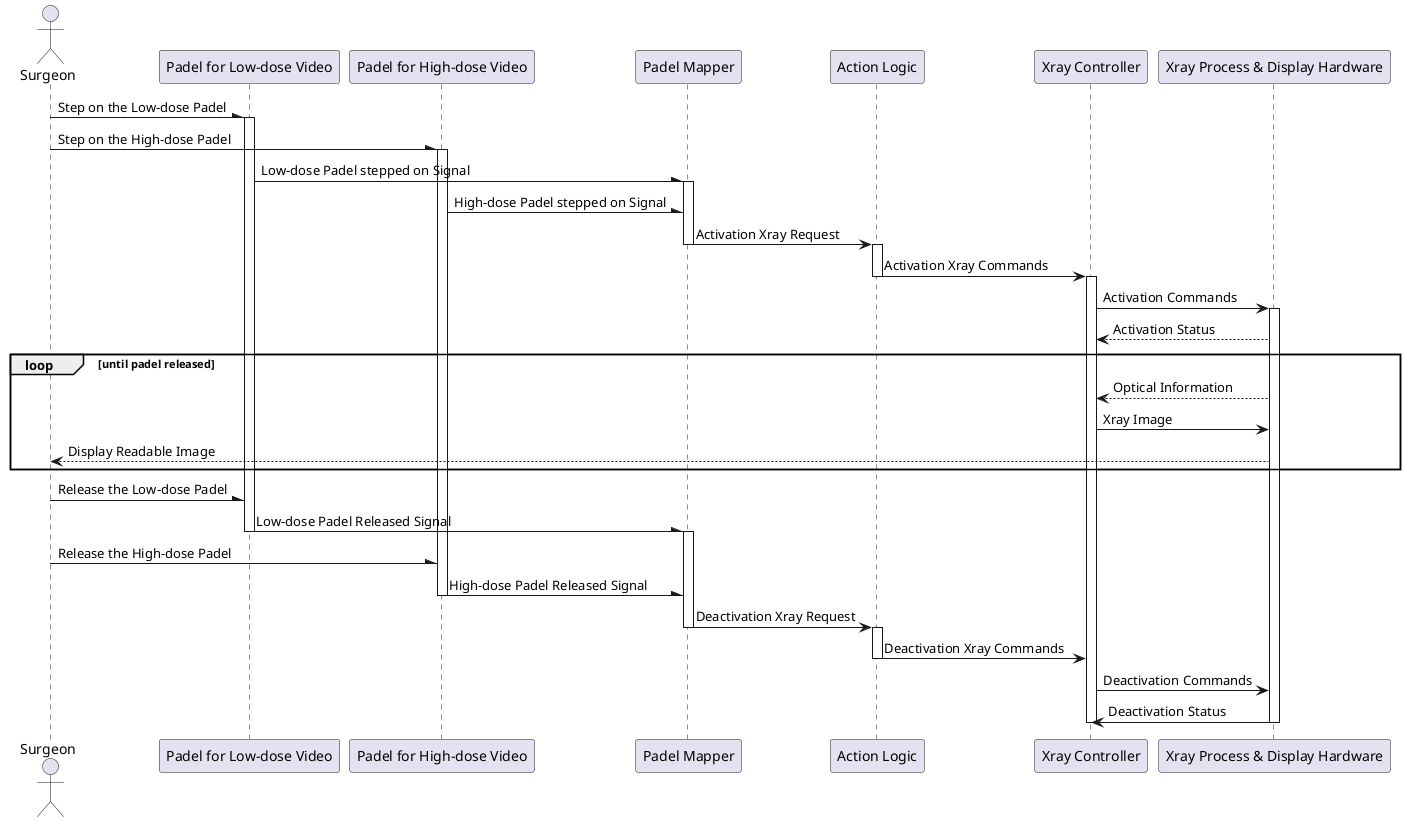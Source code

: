 @startuml
actor "Surgeon" as doctor
participant "Padel for Low-dose Video" as padel1
participant "Padel for High-dose Video" as padel2
participant "Padel Mapper" as mapper
participant "Action Logic" as logic
participant "Xray Controller" as controller
participant "Xray Process & Display Hardware" as rest

doctor -\ padel1 : Step on the Low-dose Padel
activate padel1
doctor -\ padel2 : Step on the High-dose Padel
activate padel2

padel1 -\ mapper : Low-dose Padel stepped on Signal
activate mapper
padel2 -\ mapper : High-dose Padel stepped on Signal

mapper -> logic : Activation Xray Request
deactivate mapper
activate logic

logic -> controller : Activation Xray Commands
deactivate logic
activate controller

controller -> rest : Activation Commands
activate rest
rest --> controller : Activation Status

loop until padel released
rest --> controller : Optical Information
controller -> rest : Xray Image
rest --> doctor : Display Readable Image
end

doctor -\ padel1 : Release the Low-dose Padel
padel1 -\ mapper : Low-dose Padel Released Signal
deactivate padel1
activate mapper

doctor -\ padel2 : Release the High-dose Padel
padel2 -\ mapper : High-dose Padel Released Signal
deactivate padel2

mapper -> logic : Deactivation Xray Request
deactivate mapper
activate logic

logic -> controller : Deactivation Xray Commands
deactivate logic

controller -> rest : Deactivation Commands
rest -> controller : Deactivation Status
deactivate rest
deactivate controller



@enduml